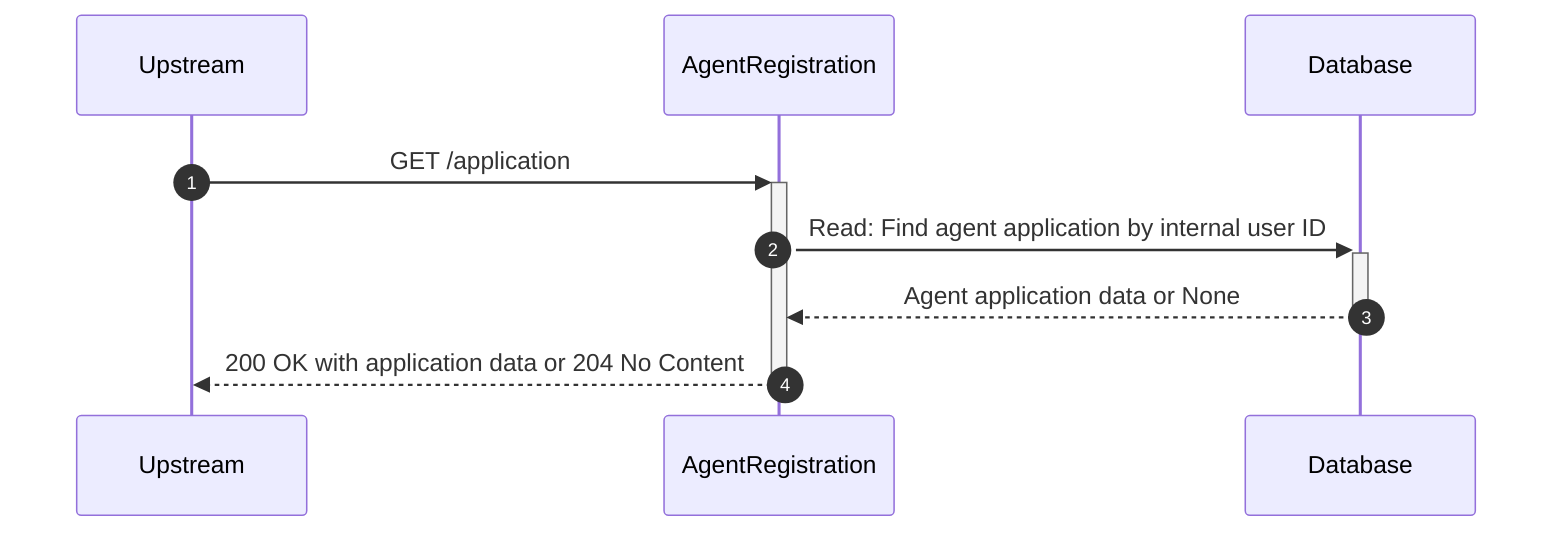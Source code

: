 sequenceDiagram
    autonumber
    participant Upstream
    participant AgentRegistration
    participant Database

    Upstream->>+AgentRegistration: GET /application
    AgentRegistration->>+Database: Read: Find agent application by internal user ID
    Database-->>-AgentRegistration: Agent application data or None
    AgentRegistration-->>-Upstream: 200 OK with application data or 204 No Content